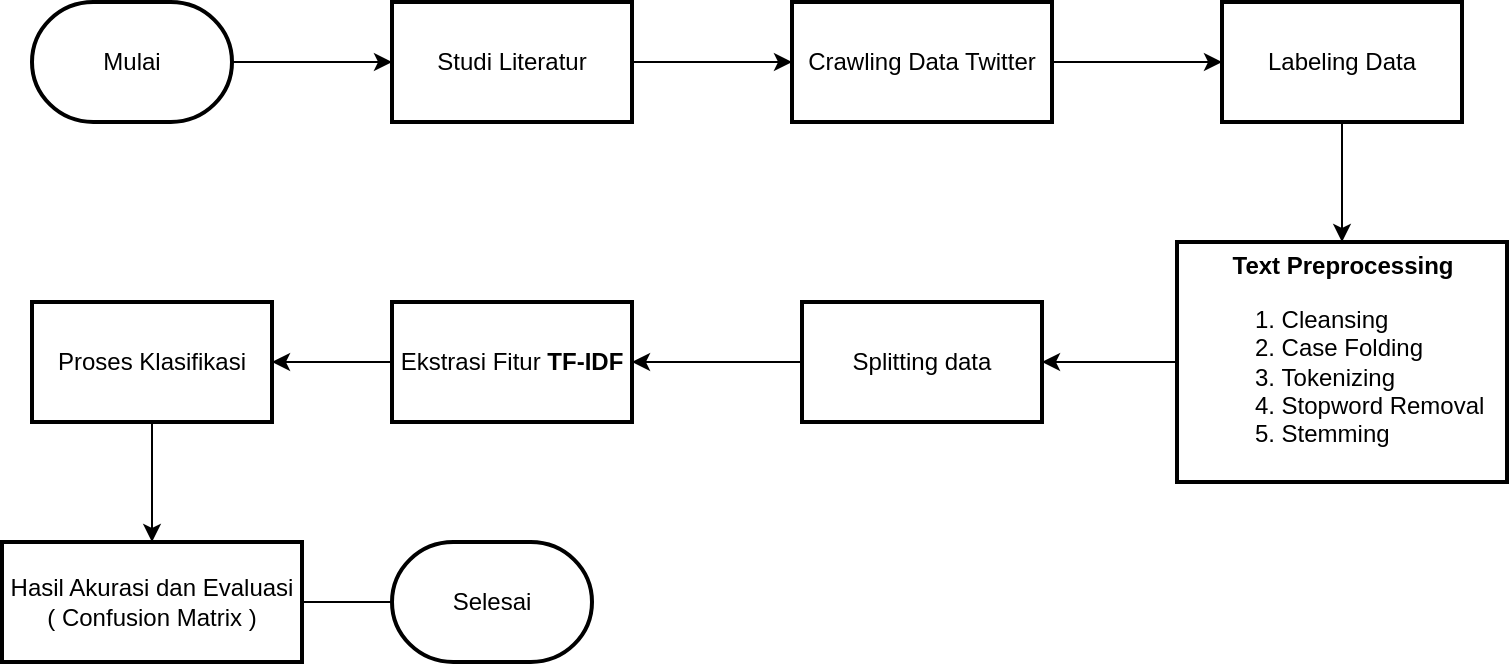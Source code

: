 <mxfile version="15.7.3" type="device"><diagram id="C5RBs43oDa-KdzZeNtuy" name="Page-1"><mxGraphModel dx="946" dy="531" grid="1" gridSize="10" guides="1" tooltips="1" connect="1" arrows="1" fold="1" page="1" pageScale="1" pageWidth="827" pageHeight="1169" math="0" shadow="0"><root><mxCell id="WIyWlLk6GJQsqaUBKTNV-0"/><mxCell id="WIyWlLk6GJQsqaUBKTNV-1" parent="WIyWlLk6GJQsqaUBKTNV-0"/><mxCell id="oJCI8xcwnPb04XW7oudH-2" value="" style="edgeStyle=orthogonalEdgeStyle;rounded=0;orthogonalLoop=1;jettySize=auto;html=1;" edge="1" parent="WIyWlLk6GJQsqaUBKTNV-1" source="oJCI8xcwnPb04XW7oudH-0" target="oJCI8xcwnPb04XW7oudH-1"><mxGeometry relative="1" as="geometry"/></mxCell><mxCell id="oJCI8xcwnPb04XW7oudH-0" value="Mulai" style="strokeWidth=2;html=1;shape=mxgraph.flowchart.terminator;whiteSpace=wrap;" vertex="1" parent="WIyWlLk6GJQsqaUBKTNV-1"><mxGeometry x="70" y="70" width="100" height="60" as="geometry"/></mxCell><mxCell id="oJCI8xcwnPb04XW7oudH-4" value="" style="edgeStyle=orthogonalEdgeStyle;rounded=0;orthogonalLoop=1;jettySize=auto;html=1;" edge="1" parent="WIyWlLk6GJQsqaUBKTNV-1" source="oJCI8xcwnPb04XW7oudH-1" target="oJCI8xcwnPb04XW7oudH-3"><mxGeometry relative="1" as="geometry"/></mxCell><mxCell id="oJCI8xcwnPb04XW7oudH-1" value="Studi Literatur" style="whiteSpace=wrap;html=1;strokeWidth=2;" vertex="1" parent="WIyWlLk6GJQsqaUBKTNV-1"><mxGeometry x="250" y="70" width="120" height="60" as="geometry"/></mxCell><mxCell id="oJCI8xcwnPb04XW7oudH-6" value="" style="edgeStyle=orthogonalEdgeStyle;rounded=0;orthogonalLoop=1;jettySize=auto;html=1;" edge="1" parent="WIyWlLk6GJQsqaUBKTNV-1" source="oJCI8xcwnPb04XW7oudH-3" target="oJCI8xcwnPb04XW7oudH-5"><mxGeometry relative="1" as="geometry"/></mxCell><mxCell id="oJCI8xcwnPb04XW7oudH-3" value="Crawling Data Twitter" style="whiteSpace=wrap;html=1;strokeWidth=2;" vertex="1" parent="WIyWlLk6GJQsqaUBKTNV-1"><mxGeometry x="450" y="70" width="130" height="60" as="geometry"/></mxCell><mxCell id="oJCI8xcwnPb04XW7oudH-8" value="" style="edgeStyle=orthogonalEdgeStyle;rounded=0;orthogonalLoop=1;jettySize=auto;html=1;" edge="1" parent="WIyWlLk6GJQsqaUBKTNV-1" source="oJCI8xcwnPb04XW7oudH-5" target="oJCI8xcwnPb04XW7oudH-7"><mxGeometry relative="1" as="geometry"/></mxCell><mxCell id="oJCI8xcwnPb04XW7oudH-5" value="Labeling Data" style="whiteSpace=wrap;html=1;strokeWidth=2;" vertex="1" parent="WIyWlLk6GJQsqaUBKTNV-1"><mxGeometry x="665" y="70" width="120" height="60" as="geometry"/></mxCell><mxCell id="oJCI8xcwnPb04XW7oudH-10" value="" style="edgeStyle=orthogonalEdgeStyle;rounded=0;orthogonalLoop=1;jettySize=auto;html=1;" edge="1" parent="WIyWlLk6GJQsqaUBKTNV-1" source="oJCI8xcwnPb04XW7oudH-7" target="oJCI8xcwnPb04XW7oudH-9"><mxGeometry relative="1" as="geometry"/></mxCell><mxCell id="oJCI8xcwnPb04XW7oudH-7" value="&lt;b&gt;Text Preprocessing&lt;/b&gt;&lt;br&gt;&lt;ol&gt;&lt;li style=&quot;text-align: left&quot;&gt;Cleansing&lt;/li&gt;&lt;li style=&quot;text-align: left&quot;&gt;Case Folding&lt;/li&gt;&lt;li style=&quot;text-align: left&quot;&gt;Tokenizing&lt;/li&gt;&lt;li style=&quot;text-align: left&quot;&gt;Stopword Removal&lt;/li&gt;&lt;li style=&quot;text-align: left&quot;&gt;Stemming&lt;/li&gt;&lt;/ol&gt;" style="whiteSpace=wrap;html=1;strokeWidth=2;" vertex="1" parent="WIyWlLk6GJQsqaUBKTNV-1"><mxGeometry x="642.5" y="190" width="165" height="120" as="geometry"/></mxCell><mxCell id="oJCI8xcwnPb04XW7oudH-12" value="" style="edgeStyle=orthogonalEdgeStyle;rounded=0;orthogonalLoop=1;jettySize=auto;html=1;" edge="1" parent="WIyWlLk6GJQsqaUBKTNV-1" source="oJCI8xcwnPb04XW7oudH-9" target="oJCI8xcwnPb04XW7oudH-11"><mxGeometry relative="1" as="geometry"/></mxCell><mxCell id="oJCI8xcwnPb04XW7oudH-9" value="Splitting data" style="whiteSpace=wrap;html=1;strokeWidth=2;" vertex="1" parent="WIyWlLk6GJQsqaUBKTNV-1"><mxGeometry x="455" y="220" width="120" height="60" as="geometry"/></mxCell><mxCell id="oJCI8xcwnPb04XW7oudH-14" value="" style="edgeStyle=orthogonalEdgeStyle;rounded=0;orthogonalLoop=1;jettySize=auto;html=1;" edge="1" parent="WIyWlLk6GJQsqaUBKTNV-1" source="oJCI8xcwnPb04XW7oudH-11" target="oJCI8xcwnPb04XW7oudH-13"><mxGeometry relative="1" as="geometry"/></mxCell><mxCell id="oJCI8xcwnPb04XW7oudH-11" value="Ekstrasi Fitur &lt;b&gt;TF-IDF&lt;/b&gt;" style="whiteSpace=wrap;html=1;strokeWidth=2;" vertex="1" parent="WIyWlLk6GJQsqaUBKTNV-1"><mxGeometry x="250" y="220" width="120" height="60" as="geometry"/></mxCell><mxCell id="oJCI8xcwnPb04XW7oudH-16" value="" style="edgeStyle=orthogonalEdgeStyle;rounded=0;orthogonalLoop=1;jettySize=auto;html=1;" edge="1" parent="WIyWlLk6GJQsqaUBKTNV-1" source="oJCI8xcwnPb04XW7oudH-13" target="oJCI8xcwnPb04XW7oudH-15"><mxGeometry relative="1" as="geometry"/></mxCell><mxCell id="oJCI8xcwnPb04XW7oudH-13" value="Proses Klasifikasi" style="whiteSpace=wrap;html=1;strokeWidth=2;" vertex="1" parent="WIyWlLk6GJQsqaUBKTNV-1"><mxGeometry x="70" y="220" width="120" height="60" as="geometry"/></mxCell><mxCell id="oJCI8xcwnPb04XW7oudH-18" value="" style="edgeStyle=orthogonalEdgeStyle;rounded=0;orthogonalLoop=1;jettySize=auto;html=1;" edge="1" parent="WIyWlLk6GJQsqaUBKTNV-1" source="oJCI8xcwnPb04XW7oudH-15"><mxGeometry relative="1" as="geometry"><mxPoint x="300" y="370" as="targetPoint"/></mxGeometry></mxCell><mxCell id="oJCI8xcwnPb04XW7oudH-15" value="&lt;div&gt;&lt;span&gt;Hasil Akurasi dan Evaluasi ( Confusion Matrix )&lt;/span&gt;&lt;/div&gt;" style="whiteSpace=wrap;html=1;strokeWidth=2;align=center;" vertex="1" parent="WIyWlLk6GJQsqaUBKTNV-1"><mxGeometry x="55" y="340" width="150" height="60" as="geometry"/></mxCell><mxCell id="oJCI8xcwnPb04XW7oudH-19" value="Selesai" style="strokeWidth=2;html=1;shape=mxgraph.flowchart.terminator;whiteSpace=wrap;align=center;" vertex="1" parent="WIyWlLk6GJQsqaUBKTNV-1"><mxGeometry x="250" y="340" width="100" height="60" as="geometry"/></mxCell></root></mxGraphModel></diagram></mxfile>
